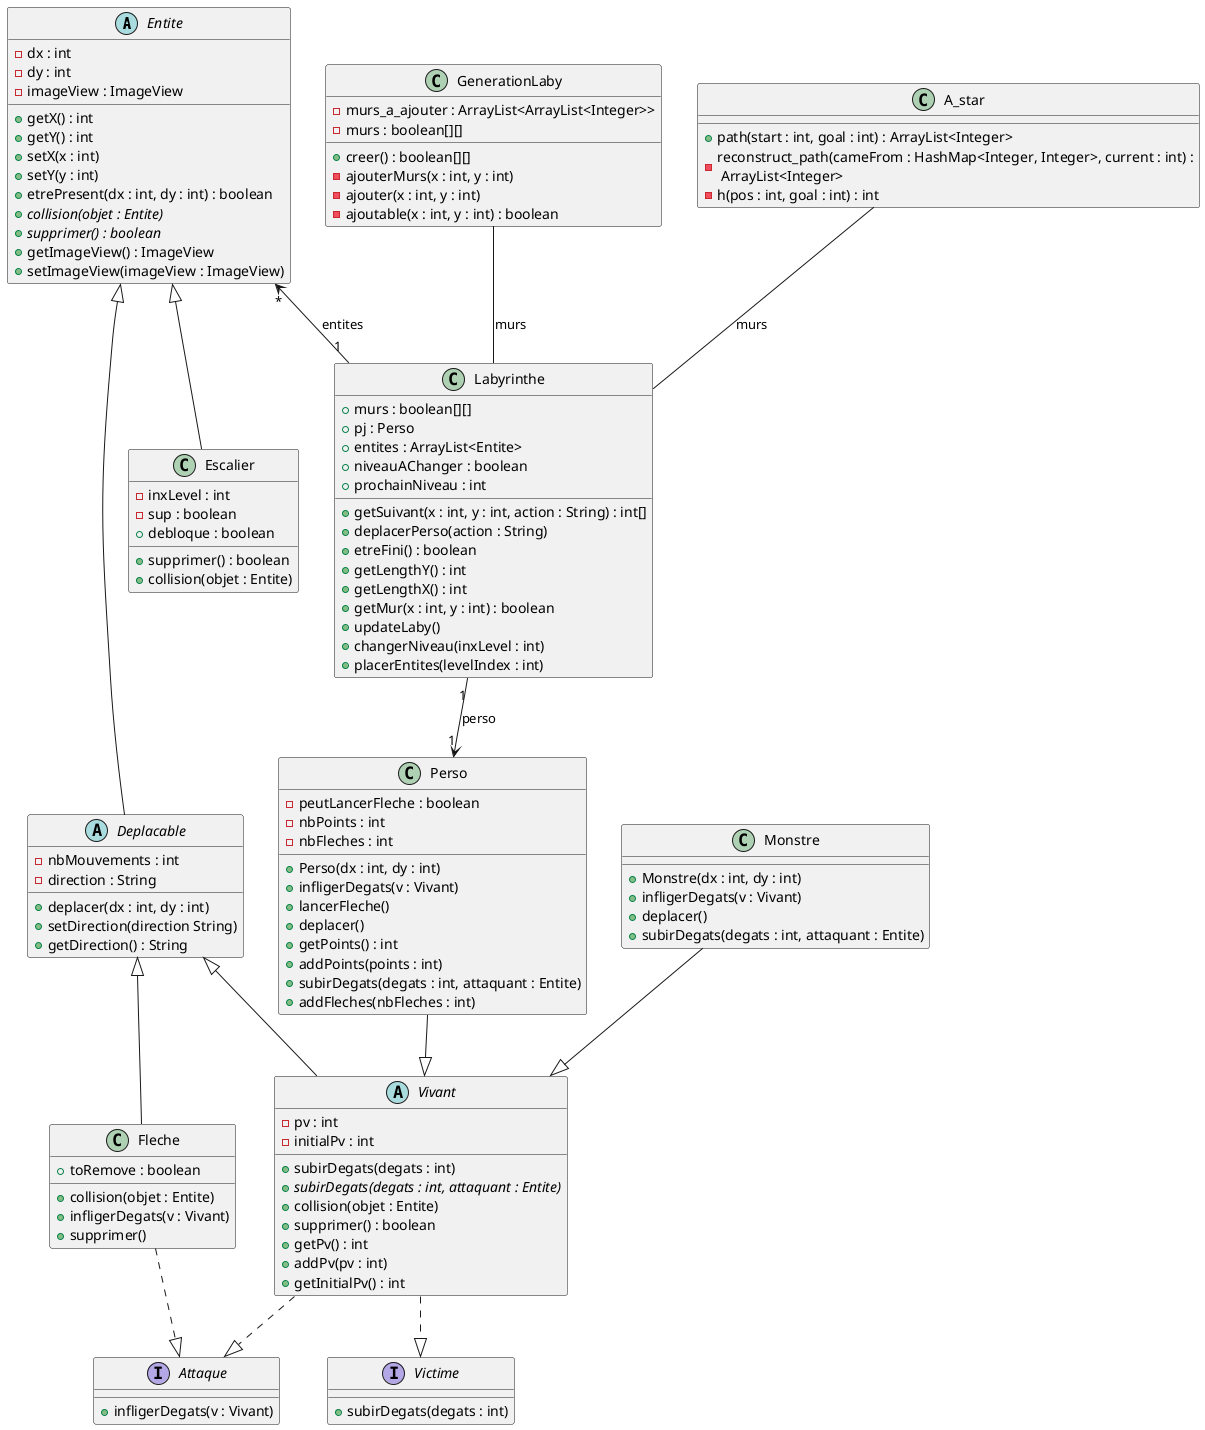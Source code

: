 @startuml

abstract class Entite{
-dx : int
-dy : int
-imageView : ImageView
+getX() : int
+getY() : int
+setX(x : int)
+setY(y : int)
+etrePresent(dx : int, dy : int) : boolean
+{abstract}collision(objet : Entite)
+{abstract}supprimer() : boolean
+getImageView() : ImageView
+setImageView(imageView : ImageView)
}

abstract class Deplacable{
-nbMouvements : int
-direction : String
+deplacer(dx : int, dy : int)
+setDirection(direction String)
+getDirection() : String
}

class Perso{
-peutLancerFleche : boolean
-nbPoints : int
-nbFleches : int
+Perso(dx : int, dy : int)
+infligerDegats(v : Vivant)
+lancerFleche()
+deplacer()
+getPoints() : int
+addPoints(points : int)
+subirDegats(degats : int, attaquant : Entite)
+addFleches(nbFleches : int)
}

class Monstre{
+Monstre(dx : int, dy : int)
+infligerDegats(v : Vivant)
+deplacer()
+subirDegats(degats : int, attaquant : Entite)
}

abstract class Vivant{
-pv : int
-initialPv : int
+subirDegats(degats : int)
+{abstract}subirDegats(degats : int, attaquant : Entite)
+collision(objet : Entite)
+supprimer() : boolean
+getPv() : int
+addPv(pv : int)
+getInitialPv() : int
}

interface Victime {
+subirDegats(degats : int)
}

interface Attaque {
+infligerDegats(v : Vivant)
}

class Fleche {
+toRemove : boolean
+collision(objet : Entite)
+infligerDegats(v : Vivant)
+supprimer()
}

class Escalier{
-inxLevel : int
-sup : boolean
+debloque : boolean
+supprimer() : boolean
+collision(objet : Entite)
}

class Labyrinthe{
+murs : boolean[][]
+pj : Perso
+entites : ArrayList<Entite>
+niveauAChanger : boolean
+prochainNiveau : int
+getSuivant(x : int, y : int, action : String) : int[]
+deplacerPerso(action : String)
+etreFini() : boolean
+getLengthY() : int
+getLengthX() : int
+getMur(x : int, y : int) : boolean
+updateLaby()
+changerNiveau(inxLevel : int)
+placerEntites(levelIndex : int)
}

class GenerationLaby {
-murs_a_ajouter : ArrayList<ArrayList<Integer>>
-murs : boolean[][]
+creer() : boolean[][]
-ajouterMurs(x : int, y : int)
-ajouter(x : int, y : int)
-ajoutable(x : int, y : int) : boolean
}

class A_star{
+path(start : int, goal : int) : ArrayList<Integer>
-reconstruct_path(cameFrom : HashMap<Integer, Integer>, current : int) :\n ArrayList<Integer>
-h(pos : int, goal : int) : int
}

Entite <|-- Deplacable
Deplacable <|-- Fleche
Deplacable <|-- Vivant
Perso --|> Vivant
Monstre --|> Vivant
Vivant ..|> Victime
Vivant ..|> Attaque
Fleche ..|> Attaque
Entite <|-- Escalier
Entite "*" <-- "1" Labyrinthe : entites
Labyrinthe "1" --> "1" Perso : perso
GenerationLaby -- Labyrinthe : murs
A_star -- Labyrinthe : murs
@enduml